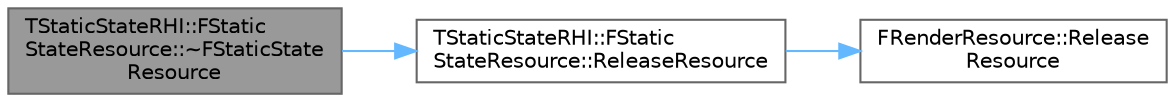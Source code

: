 digraph "TStaticStateRHI::FStaticStateResource::~FStaticStateResource"
{
 // INTERACTIVE_SVG=YES
 // LATEX_PDF_SIZE
  bgcolor="transparent";
  edge [fontname=Helvetica,fontsize=10,labelfontname=Helvetica,labelfontsize=10];
  node [fontname=Helvetica,fontsize=10,shape=box,height=0.2,width=0.4];
  rankdir="LR";
  Node1 [id="Node000001",label="TStaticStateRHI::FStatic\lStateResource::~FStaticState\lResource",height=0.2,width=0.4,color="gray40", fillcolor="grey60", style="filled", fontcolor="black",tooltip=" "];
  Node1 -> Node2 [id="edge1_Node000001_Node000002",color="steelblue1",style="solid",tooltip=" "];
  Node2 [id="Node000002",label="TStaticStateRHI::FStatic\lStateResource::ReleaseResource",height=0.2,width=0.4,color="grey40", fillcolor="white", style="filled",URL="$db/d2e/classTStaticStateRHI_1_1FStaticStateResource.html#a29c31d7c2504322ca42d93e70e24f3ba",tooltip="Prepares the resource for deletion."];
  Node2 -> Node3 [id="edge2_Node000002_Node000003",color="steelblue1",style="solid",tooltip=" "];
  Node3 [id="Node000003",label="FRenderResource::Release\lResource",height=0.2,width=0.4,color="grey40", fillcolor="white", style="filled",URL="$d8/ddf/classFRenderResource.html#af81800f5769decb3c853621279c41bfe",tooltip="Prepares the resource for deletion."];
}
